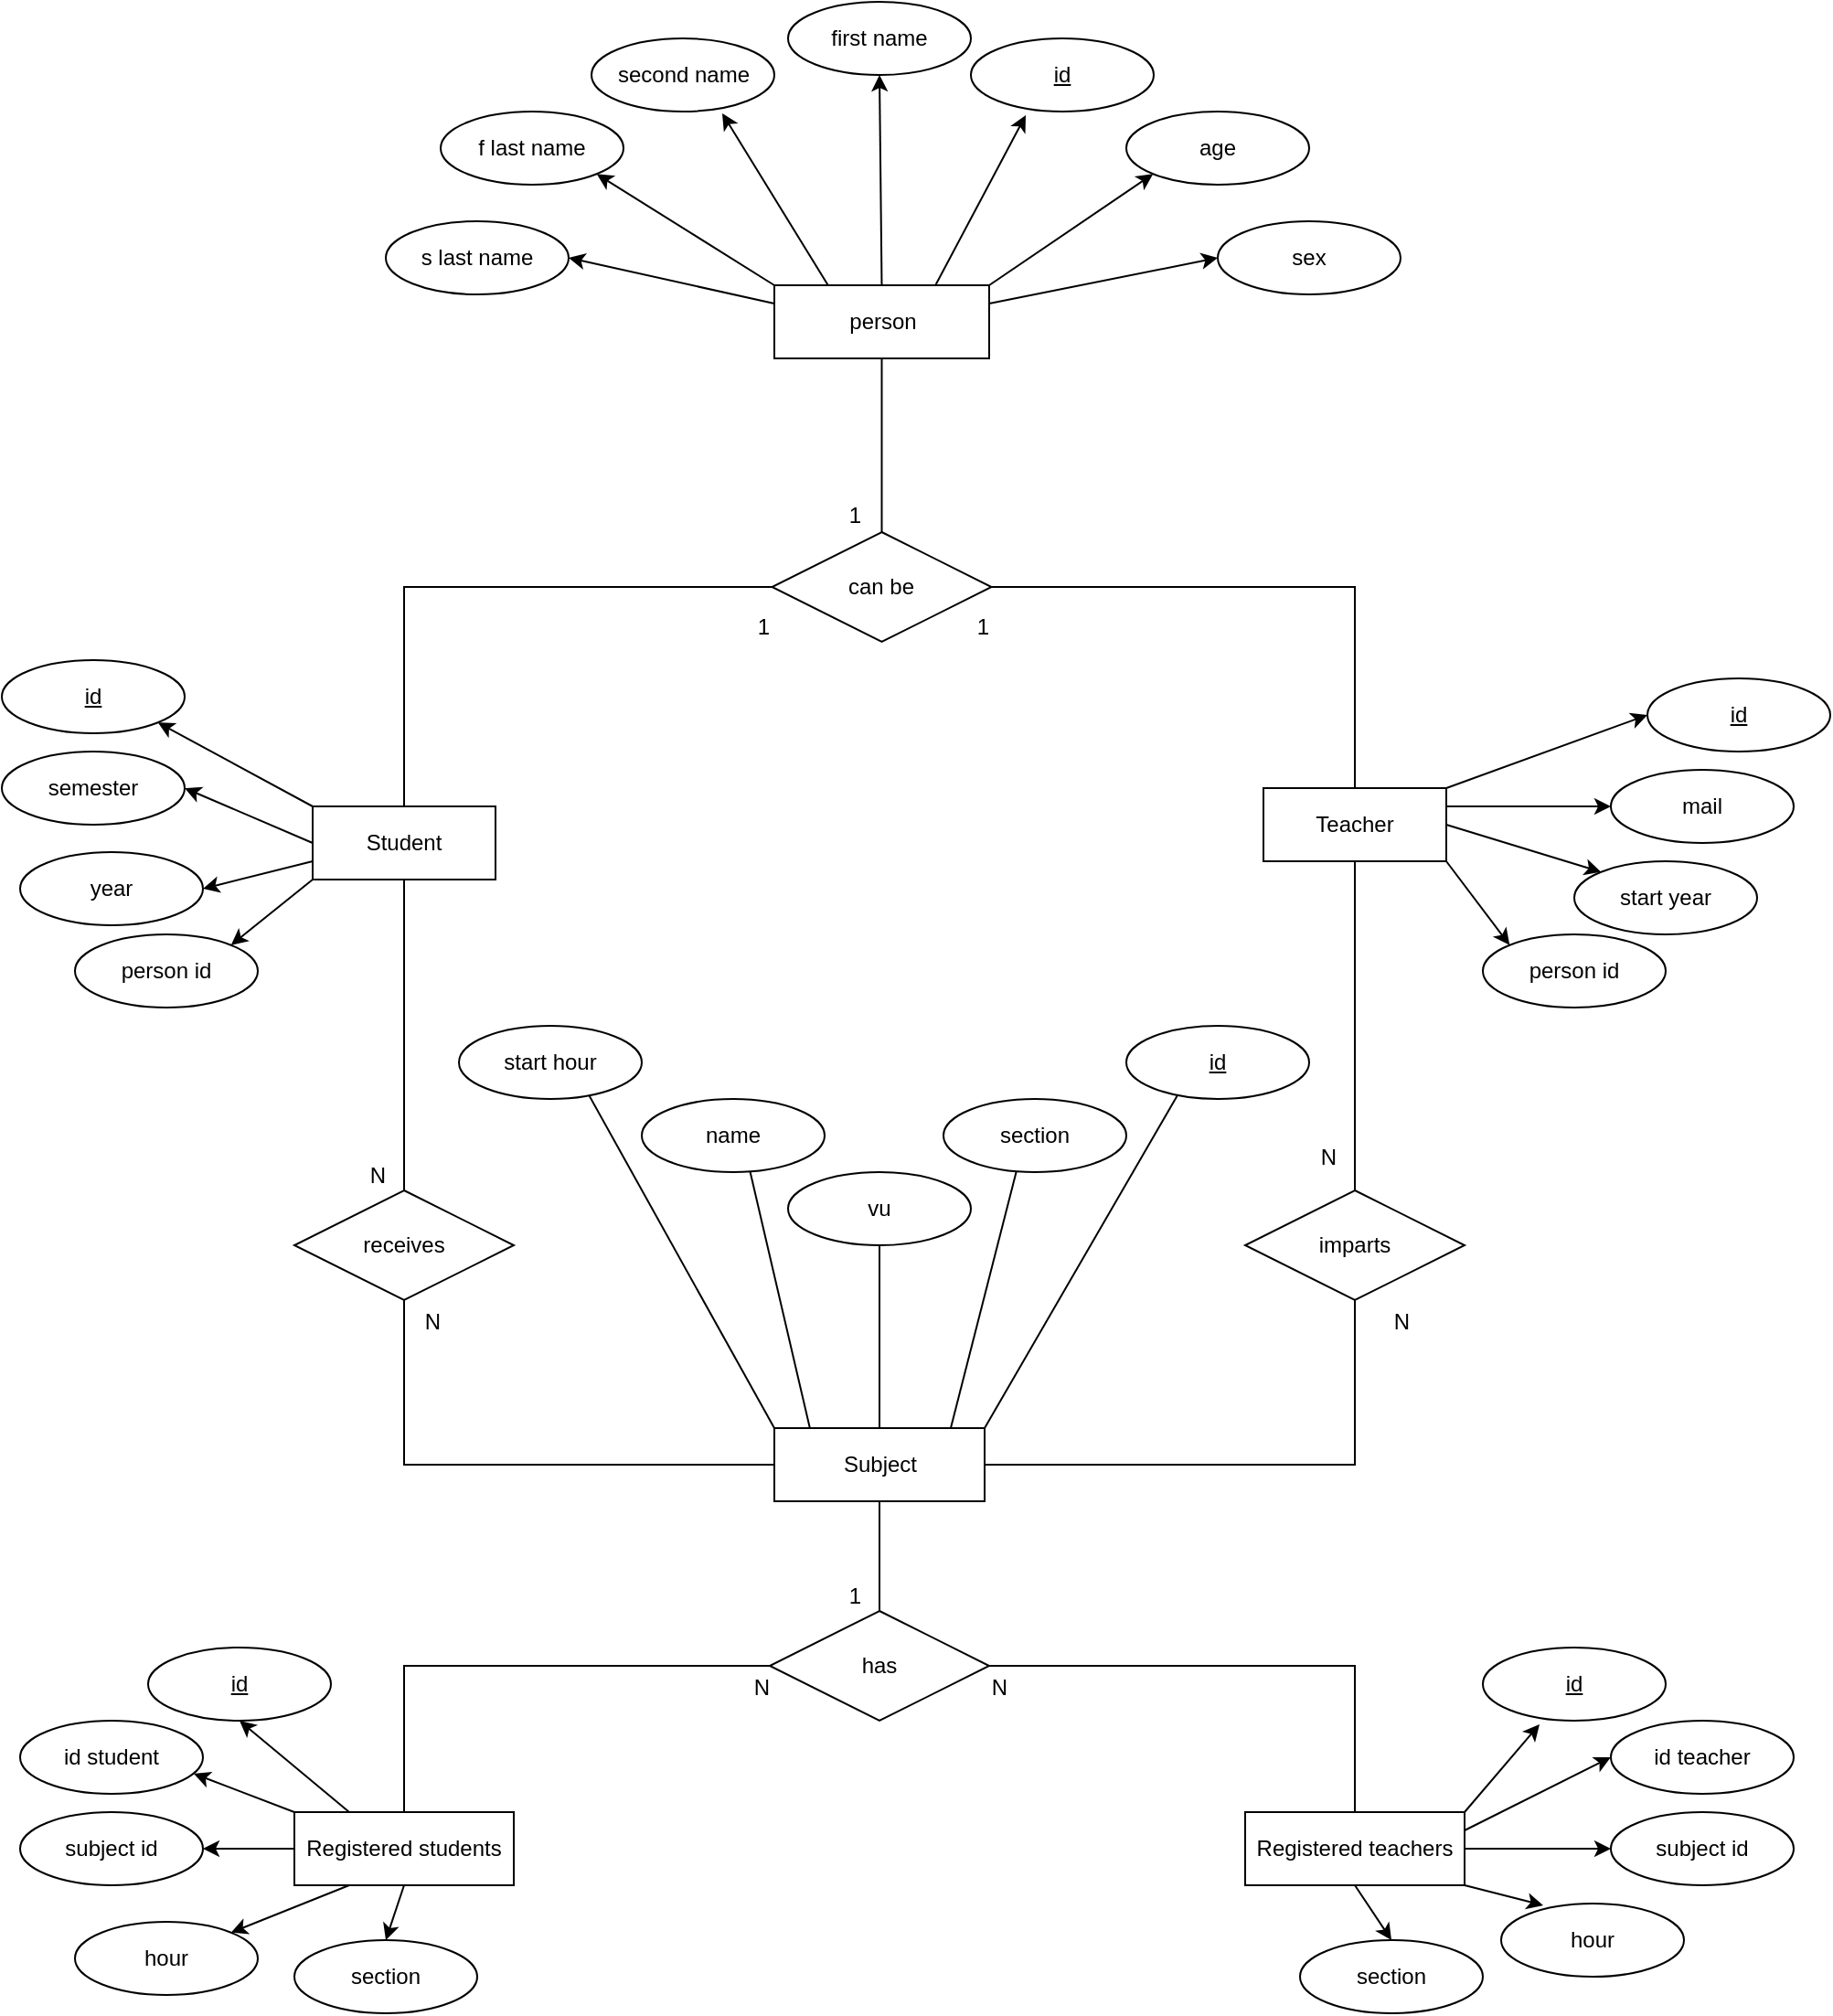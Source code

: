 <mxfile version="13.7.9" type="device"><diagram id="R2lEEEUBdFMjLlhIrx00" name="Est/Asg/Prof"><mxGraphModel dx="1967" dy="2196" grid="1" gridSize="10" guides="1" tooltips="1" connect="1" arrows="1" fold="1" page="1" pageScale="1" pageWidth="850" pageHeight="1100" math="0" shadow="0" extFonts="Permanent Marker^https://fonts.googleapis.com/css?family=Permanent+Marker"><root><mxCell id="0"/><mxCell id="1" parent="0"/><mxCell id="GgGNGm5BynnEKLP0IBzN-34" style="edgeStyle=none;rounded=0;orthogonalLoop=1;jettySize=auto;html=1;exitX=0;exitY=0;exitDx=0;exitDy=0;entryX=1;entryY=1;entryDx=0;entryDy=0;" parent="1" source="GgGNGm5BynnEKLP0IBzN-2" target="GgGNGm5BynnEKLP0IBzN-7" edge="1"><mxGeometry relative="1" as="geometry"/></mxCell><mxCell id="GgGNGm5BynnEKLP0IBzN-35" style="edgeStyle=none;rounded=0;orthogonalLoop=1;jettySize=auto;html=1;exitX=0;exitY=0.5;exitDx=0;exitDy=0;entryX=1;entryY=0.5;entryDx=0;entryDy=0;" parent="1" source="GgGNGm5BynnEKLP0IBzN-2" target="GgGNGm5BynnEKLP0IBzN-8" edge="1"><mxGeometry relative="1" as="geometry"/></mxCell><mxCell id="J6bTvIxxDmeMC68mGyEB-20" style="rounded=0;orthogonalLoop=1;jettySize=auto;html=1;exitX=0;exitY=0.75;exitDx=0;exitDy=0;entryX=1;entryY=0.5;entryDx=0;entryDy=0;" edge="1" parent="1" source="GgGNGm5BynnEKLP0IBzN-2" target="GgGNGm5BynnEKLP0IBzN-9"><mxGeometry relative="1" as="geometry"/></mxCell><mxCell id="J6bTvIxxDmeMC68mGyEB-25" style="edgeStyle=none;rounded=0;orthogonalLoop=1;jettySize=auto;html=1;exitX=0;exitY=1;exitDx=0;exitDy=0;entryX=1;entryY=0;entryDx=0;entryDy=0;" edge="1" parent="1" source="GgGNGm5BynnEKLP0IBzN-2" target="J6bTvIxxDmeMC68mGyEB-23"><mxGeometry relative="1" as="geometry"/></mxCell><mxCell id="GgGNGm5BynnEKLP0IBzN-2" value="Student" style="whiteSpace=wrap;html=1;align=center;" parent="1" vertex="1"><mxGeometry x="110" y="350" width="100" height="40" as="geometry"/></mxCell><mxCell id="GgGNGm5BynnEKLP0IBzN-45" style="edgeStyle=none;rounded=0;orthogonalLoop=1;jettySize=auto;html=1;exitX=1;exitY=0;exitDx=0;exitDy=0;entryX=0;entryY=0.5;entryDx=0;entryDy=0;" parent="1" source="GgGNGm5BynnEKLP0IBzN-3" target="GgGNGm5BynnEKLP0IBzN-16" edge="1"><mxGeometry relative="1" as="geometry"/></mxCell><mxCell id="GgGNGm5BynnEKLP0IBzN-46" style="edgeStyle=none;rounded=0;orthogonalLoop=1;jettySize=auto;html=1;exitX=1;exitY=0.25;exitDx=0;exitDy=0;entryX=0;entryY=0.5;entryDx=0;entryDy=0;" parent="1" source="GgGNGm5BynnEKLP0IBzN-3" target="GgGNGm5BynnEKLP0IBzN-17" edge="1"><mxGeometry relative="1" as="geometry"/></mxCell><mxCell id="J6bTvIxxDmeMC68mGyEB-26" style="edgeStyle=none;rounded=0;orthogonalLoop=1;jettySize=auto;html=1;exitX=1;exitY=0.5;exitDx=0;exitDy=0;entryX=0;entryY=0;entryDx=0;entryDy=0;" edge="1" parent="1" source="GgGNGm5BynnEKLP0IBzN-3" target="J6bTvIxxDmeMC68mGyEB-21"><mxGeometry relative="1" as="geometry"/></mxCell><mxCell id="J6bTvIxxDmeMC68mGyEB-27" style="edgeStyle=none;rounded=0;orthogonalLoop=1;jettySize=auto;html=1;exitX=1;exitY=1;exitDx=0;exitDy=0;entryX=0;entryY=0;entryDx=0;entryDy=0;" edge="1" parent="1" source="GgGNGm5BynnEKLP0IBzN-3" target="J6bTvIxxDmeMC68mGyEB-22"><mxGeometry relative="1" as="geometry"/></mxCell><mxCell id="GgGNGm5BynnEKLP0IBzN-3" value="Teacher" style="whiteSpace=wrap;html=1;align=center;" parent="1" vertex="1"><mxGeometry x="630" y="340" width="100" height="40" as="geometry"/></mxCell><mxCell id="GgGNGm5BynnEKLP0IBzN-53" style="edgeStyle=none;rounded=0;orthogonalLoop=1;jettySize=auto;html=1;exitX=0.5;exitY=1;exitDx=0;exitDy=0;entryX=0.5;entryY=0;entryDx=0;entryDy=0;" parent="1" source="GgGNGm5BynnEKLP0IBzN-4" target="GgGNGm5BynnEKLP0IBzN-27" edge="1"><mxGeometry relative="1" as="geometry"/></mxCell><mxCell id="GgGNGm5BynnEKLP0IBzN-54" style="edgeStyle=none;rounded=0;orthogonalLoop=1;jettySize=auto;html=1;exitX=0.25;exitY=1;exitDx=0;exitDy=0;entryX=0.5;entryY=0;entryDx=0;entryDy=0;" parent="1" source="GgGNGm5BynnEKLP0IBzN-4" target="GgGNGm5BynnEKLP0IBzN-28" edge="1"><mxGeometry relative="1" as="geometry"/></mxCell><mxCell id="GgGNGm5BynnEKLP0IBzN-55" style="edgeStyle=none;rounded=0;orthogonalLoop=1;jettySize=auto;html=1;exitX=0;exitY=0;exitDx=0;exitDy=0;entryX=0.5;entryY=0;entryDx=0;entryDy=0;" parent="1" source="GgGNGm5BynnEKLP0IBzN-4" target="GgGNGm5BynnEKLP0IBzN-30" edge="1"><mxGeometry relative="1" as="geometry"/></mxCell><mxCell id="GgGNGm5BynnEKLP0IBzN-56" style="edgeStyle=none;rounded=0;orthogonalLoop=1;jettySize=auto;html=1;exitX=1;exitY=0;exitDx=0;exitDy=0;entryX=0.5;entryY=0;entryDx=0;entryDy=0;" parent="1" source="GgGNGm5BynnEKLP0IBzN-4" target="GgGNGm5BynnEKLP0IBzN-29" edge="1"><mxGeometry relative="1" as="geometry"/></mxCell><mxCell id="GgGNGm5BynnEKLP0IBzN-57" style="edgeStyle=none;rounded=0;orthogonalLoop=1;jettySize=auto;html=1;exitX=0.75;exitY=1;exitDx=0;exitDy=0;entryX=0.5;entryY=0;entryDx=0;entryDy=0;" parent="1" source="GgGNGm5BynnEKLP0IBzN-4" target="GgGNGm5BynnEKLP0IBzN-26" edge="1"><mxGeometry relative="1" as="geometry"/></mxCell><mxCell id="GgGNGm5BynnEKLP0IBzN-4" value="Subject" style="whiteSpace=wrap;html=1;align=center;" parent="1" vertex="1"><mxGeometry x="362.5" y="690" width="115" height="40" as="geometry"/></mxCell><mxCell id="GgGNGm5BynnEKLP0IBzN-7" value="id" style="ellipse;whiteSpace=wrap;html=1;align=center;fontStyle=4;" parent="1" vertex="1"><mxGeometry x="-60" y="270" width="100" height="40" as="geometry"/></mxCell><mxCell id="GgGNGm5BynnEKLP0IBzN-8" value="semester" style="ellipse;whiteSpace=wrap;html=1;align=center;" parent="1" vertex="1"><mxGeometry x="-60" y="320" width="100" height="40" as="geometry"/></mxCell><mxCell id="GgGNGm5BynnEKLP0IBzN-9" value="year" style="ellipse;whiteSpace=wrap;html=1;align=center;" parent="1" vertex="1"><mxGeometry x="-50" y="375" width="100" height="40" as="geometry"/></mxCell><mxCell id="GgGNGm5BynnEKLP0IBzN-16" value="id" style="ellipse;whiteSpace=wrap;html=1;align=center;fontStyle=4;" parent="1" vertex="1"><mxGeometry x="840" y="280" width="100" height="40" as="geometry"/></mxCell><mxCell id="GgGNGm5BynnEKLP0IBzN-17" value="mail" style="ellipse;whiteSpace=wrap;html=1;align=center;" parent="1" vertex="1"><mxGeometry x="820" y="330" width="100" height="40" as="geometry"/></mxCell><mxCell id="GgGNGm5BynnEKLP0IBzN-26" value="section" style="ellipse;whiteSpace=wrap;html=1;align=center;" parent="1" vertex="1"><mxGeometry x="455" y="510" width="100" height="40" as="geometry"/></mxCell><mxCell id="GgGNGm5BynnEKLP0IBzN-27" value="vu" style="ellipse;whiteSpace=wrap;html=1;align=center;" parent="1" vertex="1"><mxGeometry x="370" y="550" width="100" height="40" as="geometry"/></mxCell><mxCell id="GgGNGm5BynnEKLP0IBzN-28" value="name" style="ellipse;whiteSpace=wrap;html=1;align=center;" parent="1" vertex="1"><mxGeometry x="290" y="510" width="100" height="40" as="geometry"/></mxCell><mxCell id="GgGNGm5BynnEKLP0IBzN-29" value="id" style="ellipse;whiteSpace=wrap;html=1;align=center;fontStyle=4;" parent="1" vertex="1"><mxGeometry x="555" y="470" width="100" height="40" as="geometry"/></mxCell><mxCell id="GgGNGm5BynnEKLP0IBzN-30" value="start hour" style="ellipse;whiteSpace=wrap;html=1;align=center;" parent="1" vertex="1"><mxGeometry x="190" y="470" width="100" height="40" as="geometry"/></mxCell><mxCell id="GgGNGm5BynnEKLP0IBzN-58" value="receives" style="shape=rhombus;perimeter=rhombusPerimeter;whiteSpace=wrap;html=1;align=center;" parent="1" vertex="1"><mxGeometry x="100" y="560" width="120" height="60" as="geometry"/></mxCell><mxCell id="GgGNGm5BynnEKLP0IBzN-59" value="imparts" style="shape=rhombus;perimeter=rhombusPerimeter;whiteSpace=wrap;html=1;align=center;" parent="1" vertex="1"><mxGeometry x="620" y="560" width="120" height="60" as="geometry"/></mxCell><mxCell id="GgGNGm5BynnEKLP0IBzN-63" value="" style="endArrow=none;html=1;rounded=0;exitX=0.5;exitY=1;exitDx=0;exitDy=0;entryX=0.5;entryY=0;entryDx=0;entryDy=0;" parent="1" source="GgGNGm5BynnEKLP0IBzN-2" target="GgGNGm5BynnEKLP0IBzN-58" edge="1"><mxGeometry relative="1" as="geometry"><mxPoint x="190" y="440" as="sourcePoint"/><mxPoint x="350" y="440" as="targetPoint"/></mxGeometry></mxCell><mxCell id="GgGNGm5BynnEKLP0IBzN-64" value="N" style="resizable=0;html=1;align=right;verticalAlign=bottom;" parent="GgGNGm5BynnEKLP0IBzN-63" connectable="0" vertex="1"><mxGeometry x="1" relative="1" as="geometry"><mxPoint x="-10" as="offset"/></mxGeometry></mxCell><mxCell id="GgGNGm5BynnEKLP0IBzN-65" value="" style="endArrow=none;html=1;rounded=0;entryX=0.5;entryY=1;entryDx=0;entryDy=0;exitX=0;exitY=0.5;exitDx=0;exitDy=0;edgeStyle=orthogonalEdgeStyle;" parent="1" source="GgGNGm5BynnEKLP0IBzN-4" target="GgGNGm5BynnEKLP0IBzN-58" edge="1"><mxGeometry relative="1" as="geometry"><mxPoint x="130" y="670" as="sourcePoint"/><mxPoint x="290" y="670" as="targetPoint"/></mxGeometry></mxCell><mxCell id="GgGNGm5BynnEKLP0IBzN-66" value="N" style="resizable=0;html=1;align=right;verticalAlign=bottom;" parent="GgGNGm5BynnEKLP0IBzN-65" connectable="0" vertex="1"><mxGeometry x="1" relative="1" as="geometry"><mxPoint x="20" y="20" as="offset"/></mxGeometry></mxCell><mxCell id="GgGNGm5BynnEKLP0IBzN-67" value="" style="endArrow=none;html=1;rounded=0;exitX=0.5;exitY=1;exitDx=0;exitDy=0;entryX=0.5;entryY=0;entryDx=0;entryDy=0;" parent="1" source="GgGNGm5BynnEKLP0IBzN-3" target="GgGNGm5BynnEKLP0IBzN-59" edge="1"><mxGeometry relative="1" as="geometry"><mxPoint x="520" y="470" as="sourcePoint"/><mxPoint x="680" y="470" as="targetPoint"/></mxGeometry></mxCell><mxCell id="GgGNGm5BynnEKLP0IBzN-68" value="N" style="resizable=0;html=1;align=right;verticalAlign=bottom;" parent="GgGNGm5BynnEKLP0IBzN-67" connectable="0" vertex="1"><mxGeometry x="1" relative="1" as="geometry"><mxPoint x="-10" y="-10" as="offset"/></mxGeometry></mxCell><mxCell id="GgGNGm5BynnEKLP0IBzN-69" value="" style="endArrow=none;html=1;rounded=0;entryX=0.5;entryY=1;entryDx=0;entryDy=0;exitX=1;exitY=0.5;exitDx=0;exitDy=0;edgeStyle=orthogonalEdgeStyle;" parent="1" source="GgGNGm5BynnEKLP0IBzN-4" target="GgGNGm5BynnEKLP0IBzN-59" edge="1"><mxGeometry relative="1" as="geometry"><mxPoint x="610" y="670" as="sourcePoint"/><mxPoint x="770" y="670" as="targetPoint"/></mxGeometry></mxCell><mxCell id="GgGNGm5BynnEKLP0IBzN-70" value="N" style="resizable=0;html=1;align=right;verticalAlign=bottom;" parent="GgGNGm5BynnEKLP0IBzN-69" connectable="0" vertex="1"><mxGeometry x="1" relative="1" as="geometry"><mxPoint x="30" y="20" as="offset"/></mxGeometry></mxCell><mxCell id="J6bTvIxxDmeMC68mGyEB-21" value="start year" style="ellipse;whiteSpace=wrap;html=1;align=center;" vertex="1" parent="1"><mxGeometry x="800" y="380" width="100" height="40" as="geometry"/></mxCell><mxCell id="J6bTvIxxDmeMC68mGyEB-22" value="person id" style="ellipse;whiteSpace=wrap;html=1;align=center;" vertex="1" parent="1"><mxGeometry x="750" y="420" width="100" height="40" as="geometry"/></mxCell><mxCell id="J6bTvIxxDmeMC68mGyEB-23" value="person id" style="ellipse;whiteSpace=wrap;html=1;align=center;" vertex="1" parent="1"><mxGeometry x="-20" y="420" width="100" height="40" as="geometry"/></mxCell><mxCell id="J6bTvIxxDmeMC68mGyEB-32" style="rounded=0;orthogonalLoop=1;jettySize=auto;html=1;exitX=1;exitY=0.25;exitDx=0;exitDy=0;entryX=0;entryY=0.5;entryDx=0;entryDy=0;" edge="1" parent="1" source="J6bTvIxxDmeMC68mGyEB-39" target="J6bTvIxxDmeMC68mGyEB-40"><mxGeometry relative="1" as="geometry"><mxPoint x="594" y="70" as="targetPoint"/></mxGeometry></mxCell><mxCell id="J6bTvIxxDmeMC68mGyEB-33" style="edgeStyle=none;rounded=0;orthogonalLoop=1;jettySize=auto;html=1;exitX=1;exitY=0;exitDx=0;exitDy=0;entryX=0;entryY=1;entryDx=0;entryDy=0;" edge="1" parent="1" source="J6bTvIxxDmeMC68mGyEB-39" target="J6bTvIxxDmeMC68mGyEB-41"><mxGeometry relative="1" as="geometry"><mxPoint x="550.775" y="17.496" as="targetPoint"/></mxGeometry></mxCell><mxCell id="J6bTvIxxDmeMC68mGyEB-34" style="edgeStyle=none;rounded=0;orthogonalLoop=1;jettySize=auto;html=1;exitX=0.75;exitY=0;exitDx=0;exitDy=0;entryX=0.3;entryY=1.05;entryDx=0;entryDy=0;entryPerimeter=0;" edge="1" parent="1" source="J6bTvIxxDmeMC68mGyEB-39" target="J6bTvIxxDmeMC68mGyEB-42"><mxGeometry relative="1" as="geometry"><mxPoint x="510" y="-20" as="targetPoint"/></mxGeometry></mxCell><mxCell id="J6bTvIxxDmeMC68mGyEB-35" style="edgeStyle=none;rounded=0;orthogonalLoop=1;jettySize=auto;html=1;exitX=0.5;exitY=0;exitDx=0;exitDy=0;entryX=0.5;entryY=1;entryDx=0;entryDy=0;" edge="1" parent="1" source="J6bTvIxxDmeMC68mGyEB-39" target="J6bTvIxxDmeMC68mGyEB-45"><mxGeometry relative="1" as="geometry"/></mxCell><mxCell id="J6bTvIxxDmeMC68mGyEB-36" style="edgeStyle=none;rounded=0;orthogonalLoop=1;jettySize=auto;html=1;exitX=0.25;exitY=0;exitDx=0;exitDy=0;entryX=0.715;entryY=1.025;entryDx=0;entryDy=0;entryPerimeter=0;" edge="1" parent="1" source="J6bTvIxxDmeMC68mGyEB-39" target="J6bTvIxxDmeMC68mGyEB-46"><mxGeometry relative="1" as="geometry"/></mxCell><mxCell id="J6bTvIxxDmeMC68mGyEB-37" style="edgeStyle=none;rounded=0;orthogonalLoop=1;jettySize=auto;html=1;exitX=0;exitY=0;exitDx=0;exitDy=0;entryX=1;entryY=1;entryDx=0;entryDy=0;" edge="1" parent="1" source="J6bTvIxxDmeMC68mGyEB-39" target="J6bTvIxxDmeMC68mGyEB-43"><mxGeometry relative="1" as="geometry"/></mxCell><mxCell id="J6bTvIxxDmeMC68mGyEB-38" style="edgeStyle=none;rounded=0;orthogonalLoop=1;jettySize=auto;html=1;exitX=0;exitY=0.25;exitDx=0;exitDy=0;entryX=1;entryY=0.5;entryDx=0;entryDy=0;" edge="1" parent="1" source="J6bTvIxxDmeMC68mGyEB-39" target="J6bTvIxxDmeMC68mGyEB-44"><mxGeometry relative="1" as="geometry"/></mxCell><mxCell id="J6bTvIxxDmeMC68mGyEB-39" value="person" style="whiteSpace=wrap;html=1;align=center;" vertex="1" parent="1"><mxGeometry x="362.5" y="65" width="117.5" height="40" as="geometry"/></mxCell><mxCell id="J6bTvIxxDmeMC68mGyEB-40" value="sex" style="ellipse;whiteSpace=wrap;html=1;align=center;" vertex="1" parent="1"><mxGeometry x="605" y="30" width="100" height="40" as="geometry"/></mxCell><mxCell id="J6bTvIxxDmeMC68mGyEB-41" value="age" style="ellipse;whiteSpace=wrap;html=1;align=center;" vertex="1" parent="1"><mxGeometry x="555" y="-30" width="100" height="40" as="geometry"/></mxCell><mxCell id="J6bTvIxxDmeMC68mGyEB-42" value="id" style="ellipse;whiteSpace=wrap;html=1;align=center;fontStyle=4;" vertex="1" parent="1"><mxGeometry x="470" y="-70" width="100" height="40" as="geometry"/></mxCell><mxCell id="J6bTvIxxDmeMC68mGyEB-43" value="f last name" style="ellipse;whiteSpace=wrap;html=1;align=center;" vertex="1" parent="1"><mxGeometry x="180" y="-30" width="100" height="40" as="geometry"/></mxCell><mxCell id="J6bTvIxxDmeMC68mGyEB-44" value="s last name" style="ellipse;whiteSpace=wrap;html=1;align=center;" vertex="1" parent="1"><mxGeometry x="150" y="30" width="100" height="40" as="geometry"/></mxCell><mxCell id="J6bTvIxxDmeMC68mGyEB-45" value="first name" style="ellipse;whiteSpace=wrap;html=1;align=center;" vertex="1" parent="1"><mxGeometry x="370" y="-90" width="100" height="40" as="geometry"/></mxCell><mxCell id="J6bTvIxxDmeMC68mGyEB-46" value="second name" style="ellipse;whiteSpace=wrap;html=1;align=center;" vertex="1" parent="1"><mxGeometry x="262.5" y="-70" width="100" height="40" as="geometry"/></mxCell><mxCell id="J6bTvIxxDmeMC68mGyEB-50" value="can be" style="shape=rhombus;perimeter=rhombusPerimeter;whiteSpace=wrap;html=1;align=center;" vertex="1" parent="1"><mxGeometry x="361.25" y="200" width="120" height="60" as="geometry"/></mxCell><mxCell id="J6bTvIxxDmeMC68mGyEB-55" value="" style="endArrow=none;html=1;rounded=0;entryX=0.5;entryY=0;entryDx=0;entryDy=0;exitX=0.5;exitY=1;exitDx=0;exitDy=0;edgeStyle=orthogonalEdgeStyle;" edge="1" parent="1" source="J6bTvIxxDmeMC68mGyEB-39" target="J6bTvIxxDmeMC68mGyEB-50"><mxGeometry relative="1" as="geometry"><mxPoint x="380" y="210" as="sourcePoint"/><mxPoint x="540" y="210" as="targetPoint"/></mxGeometry></mxCell><mxCell id="J6bTvIxxDmeMC68mGyEB-56" value="1" style="resizable=0;html=1;align=right;verticalAlign=bottom;" connectable="0" vertex="1" parent="J6bTvIxxDmeMC68mGyEB-55"><mxGeometry x="1" relative="1" as="geometry"><mxPoint x="-11.25" y="-0.71" as="offset"/></mxGeometry></mxCell><mxCell id="J6bTvIxxDmeMC68mGyEB-57" value="" style="endArrow=none;html=1;rounded=0;entryX=1;entryY=0.5;entryDx=0;entryDy=0;exitX=0.5;exitY=0;exitDx=0;exitDy=0;edgeStyle=orthogonalEdgeStyle;" edge="1" parent="1" source="GgGNGm5BynnEKLP0IBzN-3" target="J6bTvIxxDmeMC68mGyEB-50"><mxGeometry relative="1" as="geometry"><mxPoint x="360" y="330" as="sourcePoint"/><mxPoint x="520" y="330" as="targetPoint"/></mxGeometry></mxCell><mxCell id="J6bTvIxxDmeMC68mGyEB-58" value="1" style="resizable=0;html=1;align=right;verticalAlign=bottom;" connectable="0" vertex="1" parent="J6bTvIxxDmeMC68mGyEB-57"><mxGeometry x="1" relative="1" as="geometry"><mxPoint x="-0.18" y="30" as="offset"/></mxGeometry></mxCell><mxCell id="J6bTvIxxDmeMC68mGyEB-59" value="has" style="shape=rhombus;perimeter=rhombusPerimeter;whiteSpace=wrap;html=1;align=center;" vertex="1" parent="1"><mxGeometry x="360" y="790" width="120" height="60" as="geometry"/></mxCell><mxCell id="J6bTvIxxDmeMC68mGyEB-83" style="rounded=0;orthogonalLoop=1;jettySize=auto;html=1;exitX=0.25;exitY=0;exitDx=0;exitDy=0;entryX=0.5;entryY=1;entryDx=0;entryDy=0;" edge="1" parent="1" source="J6bTvIxxDmeMC68mGyEB-60" target="J6bTvIxxDmeMC68mGyEB-67"><mxGeometry relative="1" as="geometry"/></mxCell><mxCell id="J6bTvIxxDmeMC68mGyEB-84" style="edgeStyle=none;rounded=0;orthogonalLoop=1;jettySize=auto;html=1;exitX=0;exitY=0;exitDx=0;exitDy=0;entryX=0.95;entryY=0.725;entryDx=0;entryDy=0;entryPerimeter=0;" edge="1" parent="1" source="J6bTvIxxDmeMC68mGyEB-60" target="J6bTvIxxDmeMC68mGyEB-64"><mxGeometry relative="1" as="geometry"/></mxCell><mxCell id="J6bTvIxxDmeMC68mGyEB-85" style="edgeStyle=none;rounded=0;orthogonalLoop=1;jettySize=auto;html=1;exitX=0;exitY=0.5;exitDx=0;exitDy=0;entryX=1;entryY=0.5;entryDx=0;entryDy=0;" edge="1" parent="1" source="J6bTvIxxDmeMC68mGyEB-60" target="J6bTvIxxDmeMC68mGyEB-63"><mxGeometry relative="1" as="geometry"/></mxCell><mxCell id="J6bTvIxxDmeMC68mGyEB-86" style="edgeStyle=none;rounded=0;orthogonalLoop=1;jettySize=auto;html=1;exitX=0.25;exitY=1;exitDx=0;exitDy=0;entryX=1;entryY=0;entryDx=0;entryDy=0;" edge="1" parent="1" source="J6bTvIxxDmeMC68mGyEB-60" target="J6bTvIxxDmeMC68mGyEB-62"><mxGeometry relative="1" as="geometry"/></mxCell><mxCell id="J6bTvIxxDmeMC68mGyEB-87" style="edgeStyle=none;rounded=0;orthogonalLoop=1;jettySize=auto;html=1;exitX=0.5;exitY=1;exitDx=0;exitDy=0;entryX=0.5;entryY=0;entryDx=0;entryDy=0;" edge="1" parent="1" source="J6bTvIxxDmeMC68mGyEB-60" target="J6bTvIxxDmeMC68mGyEB-66"><mxGeometry relative="1" as="geometry"/></mxCell><mxCell id="J6bTvIxxDmeMC68mGyEB-60" value="Registered students" style="whiteSpace=wrap;html=1;align=center;" vertex="1" parent="1"><mxGeometry x="100" y="900" width="120" height="40" as="geometry"/></mxCell><mxCell id="J6bTvIxxDmeMC68mGyEB-88" style="edgeStyle=none;rounded=0;orthogonalLoop=1;jettySize=auto;html=1;exitX=1;exitY=0;exitDx=0;exitDy=0;entryX=0.31;entryY=1.05;entryDx=0;entryDy=0;entryPerimeter=0;" edge="1" parent="1" source="J6bTvIxxDmeMC68mGyEB-61" target="J6bTvIxxDmeMC68mGyEB-68"><mxGeometry relative="1" as="geometry"/></mxCell><mxCell id="J6bTvIxxDmeMC68mGyEB-89" style="edgeStyle=none;rounded=0;orthogonalLoop=1;jettySize=auto;html=1;exitX=1;exitY=0.25;exitDx=0;exitDy=0;entryX=0;entryY=0.5;entryDx=0;entryDy=0;" edge="1" parent="1" source="J6bTvIxxDmeMC68mGyEB-61" target="J6bTvIxxDmeMC68mGyEB-71"><mxGeometry relative="1" as="geometry"/></mxCell><mxCell id="J6bTvIxxDmeMC68mGyEB-90" style="edgeStyle=none;rounded=0;orthogonalLoop=1;jettySize=auto;html=1;exitX=1;exitY=0.5;exitDx=0;exitDy=0;entryX=0;entryY=0.5;entryDx=0;entryDy=0;" edge="1" parent="1" source="J6bTvIxxDmeMC68mGyEB-61" target="J6bTvIxxDmeMC68mGyEB-72"><mxGeometry relative="1" as="geometry"/></mxCell><mxCell id="J6bTvIxxDmeMC68mGyEB-91" style="edgeStyle=none;rounded=0;orthogonalLoop=1;jettySize=auto;html=1;exitX=1;exitY=1;exitDx=0;exitDy=0;entryX=0.23;entryY=0.025;entryDx=0;entryDy=0;entryPerimeter=0;" edge="1" parent="1" source="J6bTvIxxDmeMC68mGyEB-61" target="J6bTvIxxDmeMC68mGyEB-70"><mxGeometry relative="1" as="geometry"/></mxCell><mxCell id="J6bTvIxxDmeMC68mGyEB-92" style="edgeStyle=none;rounded=0;orthogonalLoop=1;jettySize=auto;html=1;exitX=0.5;exitY=1;exitDx=0;exitDy=0;entryX=0.5;entryY=0;entryDx=0;entryDy=0;" edge="1" parent="1" source="J6bTvIxxDmeMC68mGyEB-61" target="J6bTvIxxDmeMC68mGyEB-69"><mxGeometry relative="1" as="geometry"/></mxCell><mxCell id="J6bTvIxxDmeMC68mGyEB-61" value="Registered teachers" style="whiteSpace=wrap;html=1;align=center;" vertex="1" parent="1"><mxGeometry x="620" y="900" width="120" height="40" as="geometry"/></mxCell><mxCell id="J6bTvIxxDmeMC68mGyEB-62" value="hour" style="ellipse;whiteSpace=wrap;html=1;align=center;" vertex="1" parent="1"><mxGeometry x="-20" y="960" width="100" height="40" as="geometry"/></mxCell><mxCell id="J6bTvIxxDmeMC68mGyEB-63" value="subject id" style="ellipse;whiteSpace=wrap;html=1;align=center;" vertex="1" parent="1"><mxGeometry x="-50" y="900" width="100" height="40" as="geometry"/></mxCell><mxCell id="J6bTvIxxDmeMC68mGyEB-64" value="id student" style="ellipse;whiteSpace=wrap;html=1;align=center;" vertex="1" parent="1"><mxGeometry x="-50" y="850" width="100" height="40" as="geometry"/></mxCell><mxCell id="J6bTvIxxDmeMC68mGyEB-66" value="section" style="ellipse;whiteSpace=wrap;html=1;align=center;" vertex="1" parent="1"><mxGeometry x="100" y="970" width="100" height="40" as="geometry"/></mxCell><mxCell id="J6bTvIxxDmeMC68mGyEB-67" value="id" style="ellipse;whiteSpace=wrap;html=1;align=center;fontStyle=4;" vertex="1" parent="1"><mxGeometry x="20" y="810" width="100" height="40" as="geometry"/></mxCell><mxCell id="J6bTvIxxDmeMC68mGyEB-68" value="id" style="ellipse;whiteSpace=wrap;html=1;align=center;fontStyle=4;" vertex="1" parent="1"><mxGeometry x="750" y="810" width="100" height="40" as="geometry"/></mxCell><mxCell id="J6bTvIxxDmeMC68mGyEB-69" value="section" style="ellipse;whiteSpace=wrap;html=1;align=center;" vertex="1" parent="1"><mxGeometry x="650" y="970" width="100" height="40" as="geometry"/></mxCell><mxCell id="J6bTvIxxDmeMC68mGyEB-70" value="hour" style="ellipse;whiteSpace=wrap;html=1;align=center;" vertex="1" parent="1"><mxGeometry x="760" y="950" width="100" height="40" as="geometry"/></mxCell><mxCell id="J6bTvIxxDmeMC68mGyEB-71" value="id teacher" style="ellipse;whiteSpace=wrap;html=1;align=center;" vertex="1" parent="1"><mxGeometry x="820" y="850" width="100" height="40" as="geometry"/></mxCell><mxCell id="J6bTvIxxDmeMC68mGyEB-72" value="subject id" style="ellipse;whiteSpace=wrap;html=1;align=center;" vertex="1" parent="1"><mxGeometry x="820" y="900" width="100" height="40" as="geometry"/></mxCell><mxCell id="J6bTvIxxDmeMC68mGyEB-75" value="" style="endArrow=none;html=1;rounded=0;exitX=0.5;exitY=1;exitDx=0;exitDy=0;entryX=0.5;entryY=0;entryDx=0;entryDy=0;" edge="1" parent="1" source="GgGNGm5BynnEKLP0IBzN-4" target="J6bTvIxxDmeMC68mGyEB-59"><mxGeometry relative="1" as="geometry"><mxPoint x="340" y="930" as="sourcePoint"/><mxPoint x="390" y="980" as="targetPoint"/></mxGeometry></mxCell><mxCell id="J6bTvIxxDmeMC68mGyEB-76" value="1" style="resizable=0;html=1;align=right;verticalAlign=bottom;" connectable="0" vertex="1" parent="J6bTvIxxDmeMC68mGyEB-75"><mxGeometry x="1" relative="1" as="geometry"><mxPoint x="-10" as="offset"/></mxGeometry></mxCell><mxCell id="J6bTvIxxDmeMC68mGyEB-77" value="" style="endArrow=none;html=1;rounded=0;exitX=0;exitY=0.5;exitDx=0;exitDy=0;entryX=0.5;entryY=0;entryDx=0;entryDy=0;edgeStyle=orthogonalEdgeStyle;" edge="1" parent="1" source="J6bTvIxxDmeMC68mGyEB-59" target="J6bTvIxxDmeMC68mGyEB-60"><mxGeometry relative="1" as="geometry"><mxPoint x="360" y="950" as="sourcePoint"/><mxPoint x="520" y="950" as="targetPoint"/></mxGeometry></mxCell><mxCell id="J6bTvIxxDmeMC68mGyEB-78" value="N" style="resizable=0;html=1;align=right;verticalAlign=bottom;" connectable="0" vertex="1" parent="J6bTvIxxDmeMC68mGyEB-77"><mxGeometry x="1" relative="1" as="geometry"><mxPoint x="200" y="-60" as="offset"/></mxGeometry></mxCell><mxCell id="J6bTvIxxDmeMC68mGyEB-81" value="" style="endArrow=none;html=1;rounded=0;exitX=1;exitY=0.5;exitDx=0;exitDy=0;entryX=0.5;entryY=0;entryDx=0;entryDy=0;edgeStyle=orthogonalEdgeStyle;" edge="1" parent="1" source="J6bTvIxxDmeMC68mGyEB-59" target="J6bTvIxxDmeMC68mGyEB-61"><mxGeometry relative="1" as="geometry"><mxPoint x="400" y="940" as="sourcePoint"/><mxPoint x="560" y="940" as="targetPoint"/></mxGeometry></mxCell><mxCell id="J6bTvIxxDmeMC68mGyEB-82" value="N" style="resizable=0;html=1;align=right;verticalAlign=bottom;" connectable="0" vertex="1" parent="J6bTvIxxDmeMC68mGyEB-81"><mxGeometry x="1" relative="1" as="geometry"><mxPoint x="-190" y="-60" as="offset"/></mxGeometry></mxCell><mxCell id="J6bTvIxxDmeMC68mGyEB-93" value="" style="endArrow=none;html=1;rounded=0;exitX=0;exitY=0.5;exitDx=0;exitDy=0;entryX=0.5;entryY=0;entryDx=0;entryDy=0;edgeStyle=orthogonalEdgeStyle;" edge="1" parent="1" source="J6bTvIxxDmeMC68mGyEB-50" target="GgGNGm5BynnEKLP0IBzN-2"><mxGeometry relative="1" as="geometry"><mxPoint x="120" y="270" as="sourcePoint"/><mxPoint x="280" y="270" as="targetPoint"/></mxGeometry></mxCell><mxCell id="J6bTvIxxDmeMC68mGyEB-94" value="1" style="resizable=0;html=1;align=right;verticalAlign=bottom;" connectable="0" vertex="1" parent="J6bTvIxxDmeMC68mGyEB-93"><mxGeometry x="1" relative="1" as="geometry"><mxPoint x="200" y="-90.18" as="offset"/></mxGeometry></mxCell></root></mxGraphModel></diagram></mxfile>